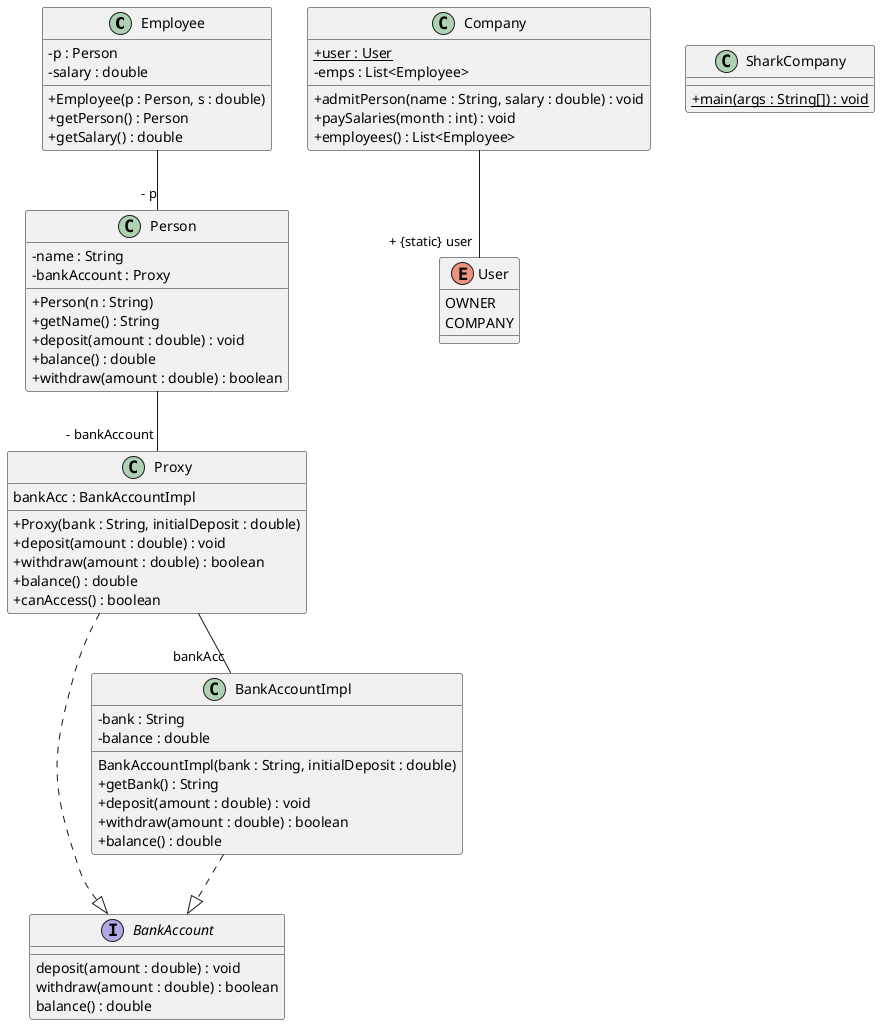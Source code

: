 @startuml
skinparam classAttributeIconSize 0
class Employee{
- p : Person
- salary : double
+ Employee(p : Person, s : double)
+ getPerson() : Person
+ getSalary() : double
}
class Proxy{
bankAcc : BankAccountImpl
+ Proxy(bank : String, initialDeposit : double)
+ deposit(amount : double) : void
+ withdraw(amount : double) : boolean
+ balance() : double
+ canAccess() : boolean
}
Proxy ..|> BankAccount
class BankAccountImpl{
- bank : String
- balance : double
BankAccountImpl(bank : String, initialDeposit : double)
+ getBank() : String
+ deposit(amount : double) : void
+ withdraw(amount : double) : boolean
+ balance() : double
}
BankAccountImpl ..|> BankAccount
class Company{
+ {static} user : User
- emps : List<Employee>
+ admitPerson(name : String, salary : double) : void
+ paySalaries(month : int) : void
+ employees() : List<Employee>
}
class Person{
- name : String
- bankAccount : Proxy
+ Person(n : String)
+ getName() : String
+ deposit(amount : double) : void
+ balance() : double
+ withdraw(amount : double) : boolean
}
class SharkCompany{
+ {static} main(args : String[]) : void
}
Employee--"- p" Person
Proxy--"bankAcc" BankAccountImpl
Company--"+ {static} user" User
Person--"- bankAccount" Proxy
interface BankAccount{
deposit(amount : double) : void
withdraw(amount : double) : boolean
balance() : double
}
enum User{
OWNER
COMPANY
}
@enduml